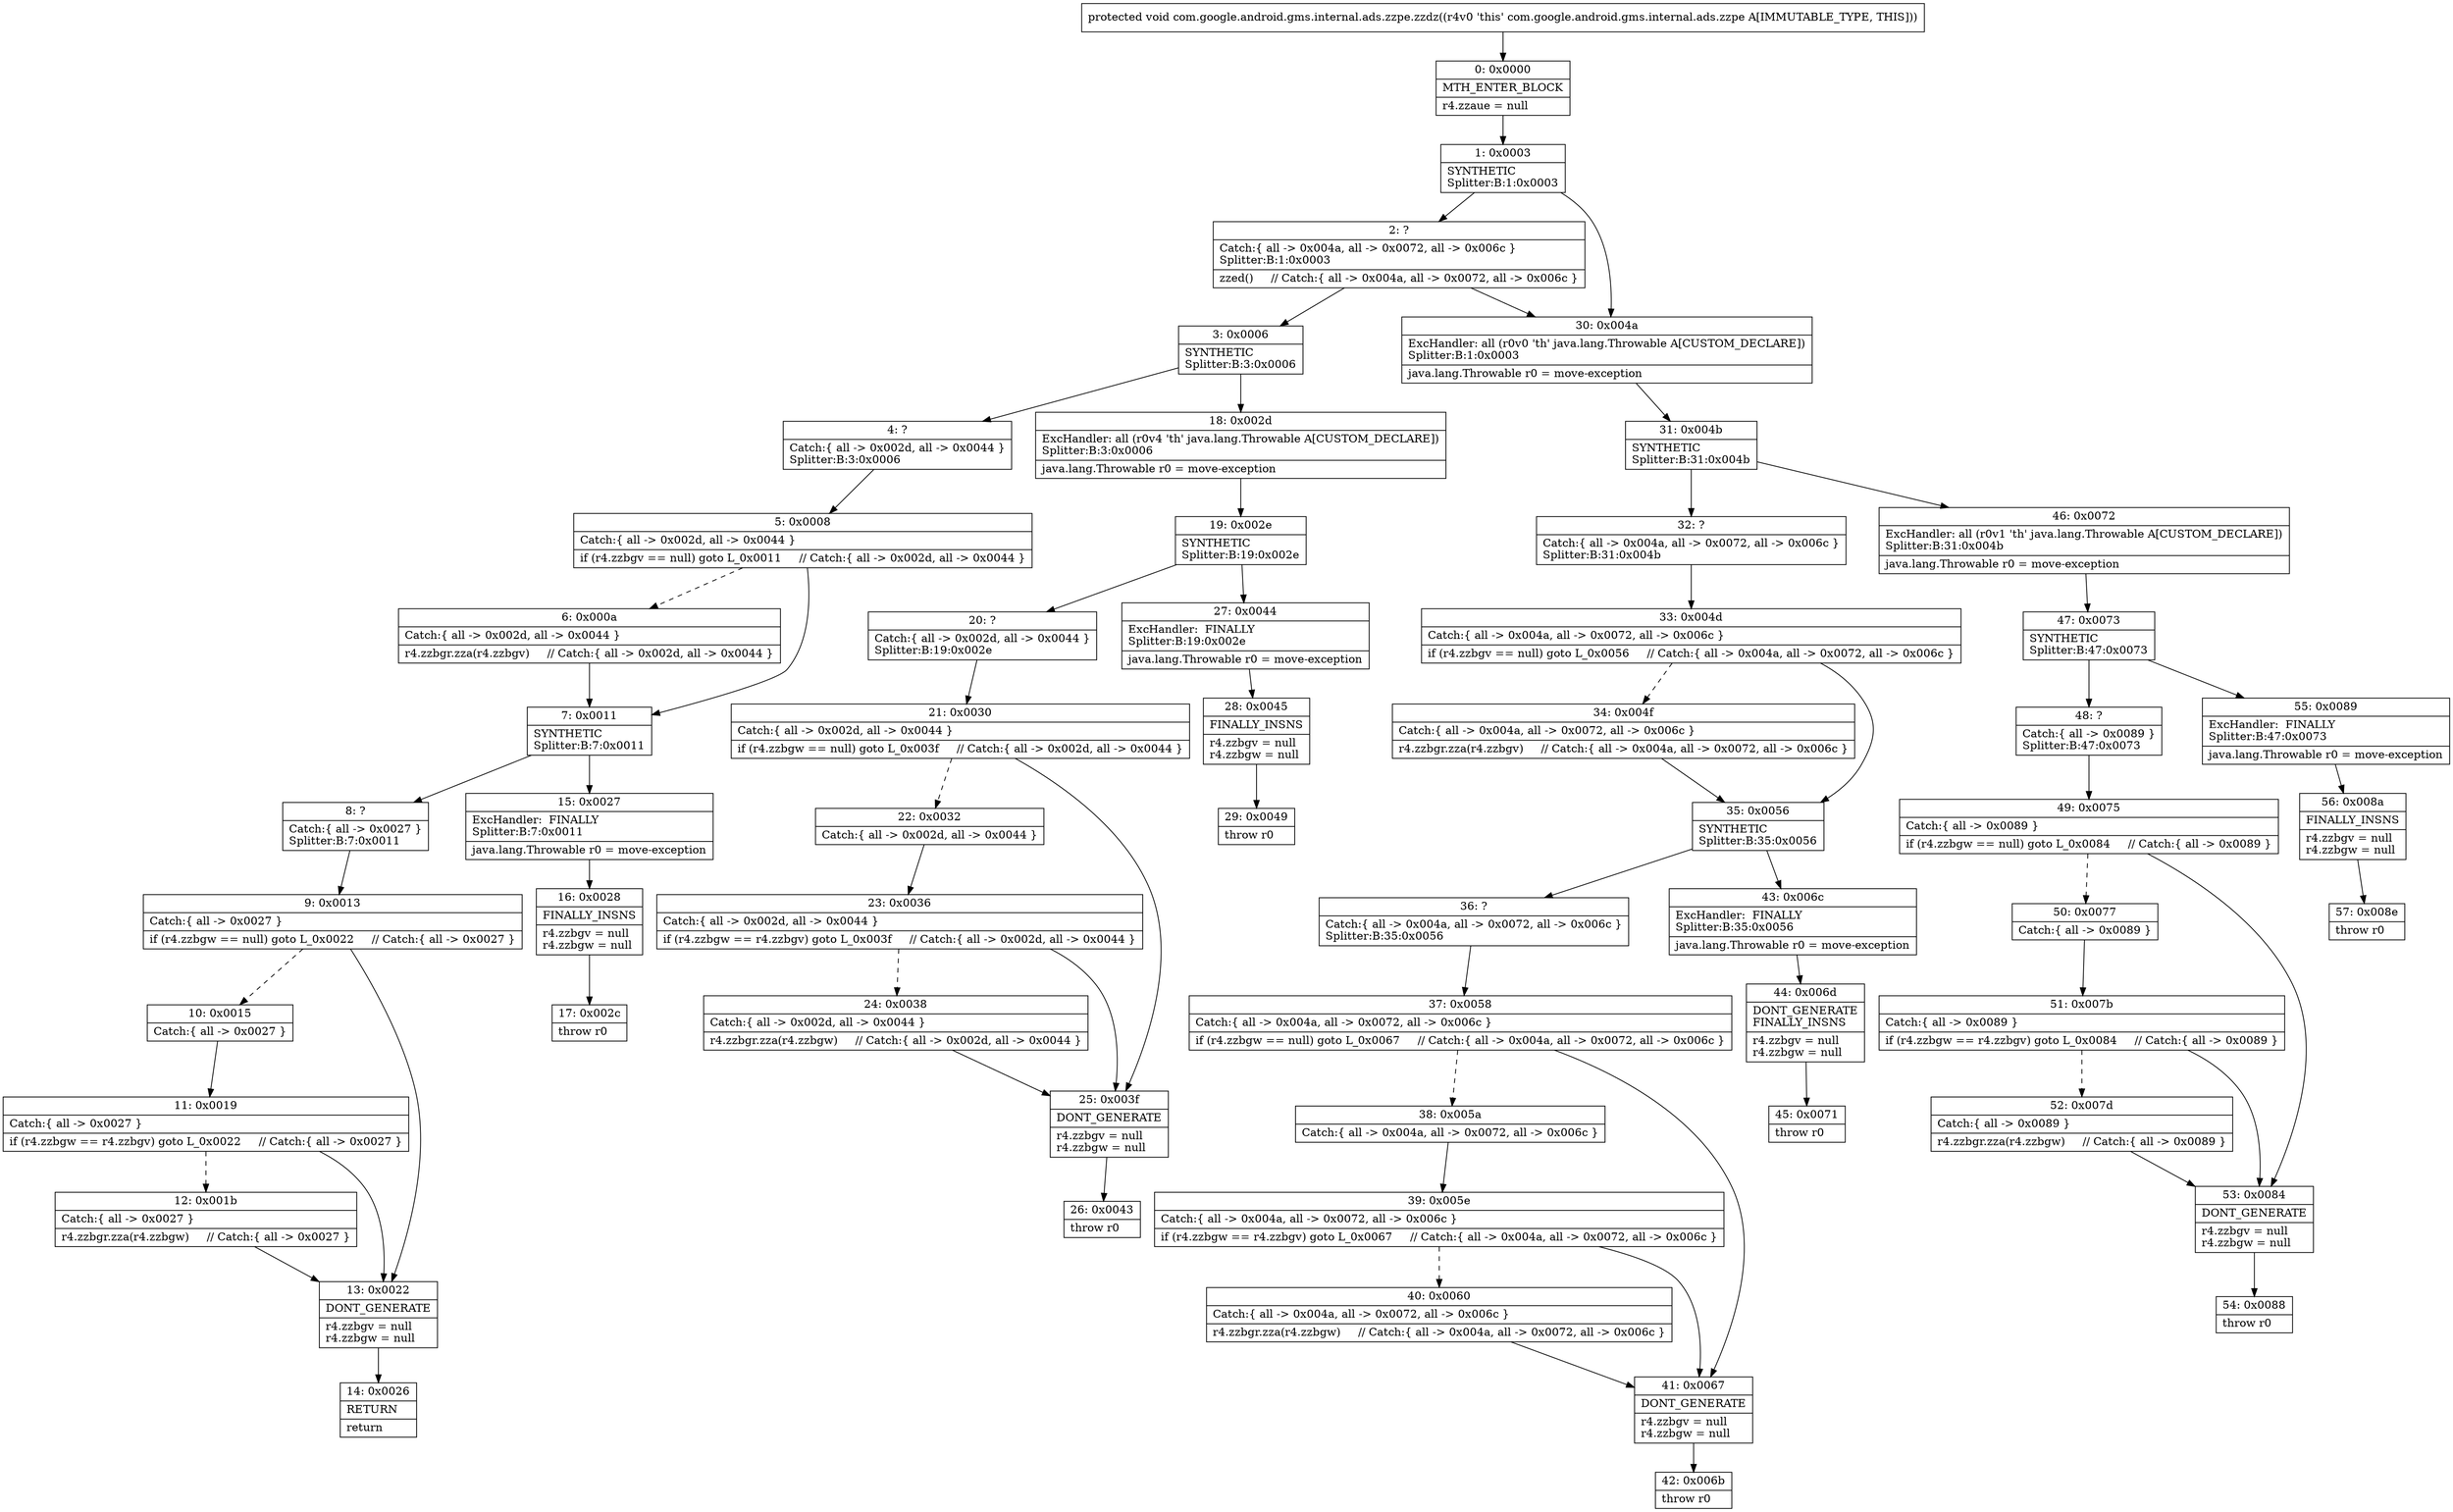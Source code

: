 digraph "CFG forcom.google.android.gms.internal.ads.zzpe.zzdz()V" {
Node_0 [shape=record,label="{0\:\ 0x0000|MTH_ENTER_BLOCK\l|r4.zzaue = null\l}"];
Node_1 [shape=record,label="{1\:\ 0x0003|SYNTHETIC\lSplitter:B:1:0x0003\l}"];
Node_2 [shape=record,label="{2\:\ ?|Catch:\{ all \-\> 0x004a, all \-\> 0x0072, all \-\> 0x006c \}\lSplitter:B:1:0x0003\l|zzed()     \/\/ Catch:\{ all \-\> 0x004a, all \-\> 0x0072, all \-\> 0x006c \}\l}"];
Node_3 [shape=record,label="{3\:\ 0x0006|SYNTHETIC\lSplitter:B:3:0x0006\l}"];
Node_4 [shape=record,label="{4\:\ ?|Catch:\{ all \-\> 0x002d, all \-\> 0x0044 \}\lSplitter:B:3:0x0006\l}"];
Node_5 [shape=record,label="{5\:\ 0x0008|Catch:\{ all \-\> 0x002d, all \-\> 0x0044 \}\l|if (r4.zzbgv == null) goto L_0x0011     \/\/ Catch:\{ all \-\> 0x002d, all \-\> 0x0044 \}\l}"];
Node_6 [shape=record,label="{6\:\ 0x000a|Catch:\{ all \-\> 0x002d, all \-\> 0x0044 \}\l|r4.zzbgr.zza(r4.zzbgv)     \/\/ Catch:\{ all \-\> 0x002d, all \-\> 0x0044 \}\l}"];
Node_7 [shape=record,label="{7\:\ 0x0011|SYNTHETIC\lSplitter:B:7:0x0011\l}"];
Node_8 [shape=record,label="{8\:\ ?|Catch:\{ all \-\> 0x0027 \}\lSplitter:B:7:0x0011\l}"];
Node_9 [shape=record,label="{9\:\ 0x0013|Catch:\{ all \-\> 0x0027 \}\l|if (r4.zzbgw == null) goto L_0x0022     \/\/ Catch:\{ all \-\> 0x0027 \}\l}"];
Node_10 [shape=record,label="{10\:\ 0x0015|Catch:\{ all \-\> 0x0027 \}\l}"];
Node_11 [shape=record,label="{11\:\ 0x0019|Catch:\{ all \-\> 0x0027 \}\l|if (r4.zzbgw == r4.zzbgv) goto L_0x0022     \/\/ Catch:\{ all \-\> 0x0027 \}\l}"];
Node_12 [shape=record,label="{12\:\ 0x001b|Catch:\{ all \-\> 0x0027 \}\l|r4.zzbgr.zza(r4.zzbgw)     \/\/ Catch:\{ all \-\> 0x0027 \}\l}"];
Node_13 [shape=record,label="{13\:\ 0x0022|DONT_GENERATE\l|r4.zzbgv = null\lr4.zzbgw = null\l}"];
Node_14 [shape=record,label="{14\:\ 0x0026|RETURN\l|return\l}"];
Node_15 [shape=record,label="{15\:\ 0x0027|ExcHandler:  FINALLY\lSplitter:B:7:0x0011\l|java.lang.Throwable r0 = move\-exception\l}"];
Node_16 [shape=record,label="{16\:\ 0x0028|FINALLY_INSNS\l|r4.zzbgv = null\lr4.zzbgw = null\l}"];
Node_17 [shape=record,label="{17\:\ 0x002c|throw r0\l}"];
Node_18 [shape=record,label="{18\:\ 0x002d|ExcHandler: all (r0v4 'th' java.lang.Throwable A[CUSTOM_DECLARE])\lSplitter:B:3:0x0006\l|java.lang.Throwable r0 = move\-exception\l}"];
Node_19 [shape=record,label="{19\:\ 0x002e|SYNTHETIC\lSplitter:B:19:0x002e\l}"];
Node_20 [shape=record,label="{20\:\ ?|Catch:\{ all \-\> 0x002d, all \-\> 0x0044 \}\lSplitter:B:19:0x002e\l}"];
Node_21 [shape=record,label="{21\:\ 0x0030|Catch:\{ all \-\> 0x002d, all \-\> 0x0044 \}\l|if (r4.zzbgw == null) goto L_0x003f     \/\/ Catch:\{ all \-\> 0x002d, all \-\> 0x0044 \}\l}"];
Node_22 [shape=record,label="{22\:\ 0x0032|Catch:\{ all \-\> 0x002d, all \-\> 0x0044 \}\l}"];
Node_23 [shape=record,label="{23\:\ 0x0036|Catch:\{ all \-\> 0x002d, all \-\> 0x0044 \}\l|if (r4.zzbgw == r4.zzbgv) goto L_0x003f     \/\/ Catch:\{ all \-\> 0x002d, all \-\> 0x0044 \}\l}"];
Node_24 [shape=record,label="{24\:\ 0x0038|Catch:\{ all \-\> 0x002d, all \-\> 0x0044 \}\l|r4.zzbgr.zza(r4.zzbgw)     \/\/ Catch:\{ all \-\> 0x002d, all \-\> 0x0044 \}\l}"];
Node_25 [shape=record,label="{25\:\ 0x003f|DONT_GENERATE\l|r4.zzbgv = null\lr4.zzbgw = null\l}"];
Node_26 [shape=record,label="{26\:\ 0x0043|throw r0\l}"];
Node_27 [shape=record,label="{27\:\ 0x0044|ExcHandler:  FINALLY\lSplitter:B:19:0x002e\l|java.lang.Throwable r0 = move\-exception\l}"];
Node_28 [shape=record,label="{28\:\ 0x0045|FINALLY_INSNS\l|r4.zzbgv = null\lr4.zzbgw = null\l}"];
Node_29 [shape=record,label="{29\:\ 0x0049|throw r0\l}"];
Node_30 [shape=record,label="{30\:\ 0x004a|ExcHandler: all (r0v0 'th' java.lang.Throwable A[CUSTOM_DECLARE])\lSplitter:B:1:0x0003\l|java.lang.Throwable r0 = move\-exception\l}"];
Node_31 [shape=record,label="{31\:\ 0x004b|SYNTHETIC\lSplitter:B:31:0x004b\l}"];
Node_32 [shape=record,label="{32\:\ ?|Catch:\{ all \-\> 0x004a, all \-\> 0x0072, all \-\> 0x006c \}\lSplitter:B:31:0x004b\l}"];
Node_33 [shape=record,label="{33\:\ 0x004d|Catch:\{ all \-\> 0x004a, all \-\> 0x0072, all \-\> 0x006c \}\l|if (r4.zzbgv == null) goto L_0x0056     \/\/ Catch:\{ all \-\> 0x004a, all \-\> 0x0072, all \-\> 0x006c \}\l}"];
Node_34 [shape=record,label="{34\:\ 0x004f|Catch:\{ all \-\> 0x004a, all \-\> 0x0072, all \-\> 0x006c \}\l|r4.zzbgr.zza(r4.zzbgv)     \/\/ Catch:\{ all \-\> 0x004a, all \-\> 0x0072, all \-\> 0x006c \}\l}"];
Node_35 [shape=record,label="{35\:\ 0x0056|SYNTHETIC\lSplitter:B:35:0x0056\l}"];
Node_36 [shape=record,label="{36\:\ ?|Catch:\{ all \-\> 0x004a, all \-\> 0x0072, all \-\> 0x006c \}\lSplitter:B:35:0x0056\l}"];
Node_37 [shape=record,label="{37\:\ 0x0058|Catch:\{ all \-\> 0x004a, all \-\> 0x0072, all \-\> 0x006c \}\l|if (r4.zzbgw == null) goto L_0x0067     \/\/ Catch:\{ all \-\> 0x004a, all \-\> 0x0072, all \-\> 0x006c \}\l}"];
Node_38 [shape=record,label="{38\:\ 0x005a|Catch:\{ all \-\> 0x004a, all \-\> 0x0072, all \-\> 0x006c \}\l}"];
Node_39 [shape=record,label="{39\:\ 0x005e|Catch:\{ all \-\> 0x004a, all \-\> 0x0072, all \-\> 0x006c \}\l|if (r4.zzbgw == r4.zzbgv) goto L_0x0067     \/\/ Catch:\{ all \-\> 0x004a, all \-\> 0x0072, all \-\> 0x006c \}\l}"];
Node_40 [shape=record,label="{40\:\ 0x0060|Catch:\{ all \-\> 0x004a, all \-\> 0x0072, all \-\> 0x006c \}\l|r4.zzbgr.zza(r4.zzbgw)     \/\/ Catch:\{ all \-\> 0x004a, all \-\> 0x0072, all \-\> 0x006c \}\l}"];
Node_41 [shape=record,label="{41\:\ 0x0067|DONT_GENERATE\l|r4.zzbgv = null\lr4.zzbgw = null\l}"];
Node_42 [shape=record,label="{42\:\ 0x006b|throw r0\l}"];
Node_43 [shape=record,label="{43\:\ 0x006c|ExcHandler:  FINALLY\lSplitter:B:35:0x0056\l|java.lang.Throwable r0 = move\-exception\l}"];
Node_44 [shape=record,label="{44\:\ 0x006d|DONT_GENERATE\lFINALLY_INSNS\l|r4.zzbgv = null\lr4.zzbgw = null\l}"];
Node_45 [shape=record,label="{45\:\ 0x0071|throw r0\l}"];
Node_46 [shape=record,label="{46\:\ 0x0072|ExcHandler: all (r0v1 'th' java.lang.Throwable A[CUSTOM_DECLARE])\lSplitter:B:31:0x004b\l|java.lang.Throwable r0 = move\-exception\l}"];
Node_47 [shape=record,label="{47\:\ 0x0073|SYNTHETIC\lSplitter:B:47:0x0073\l}"];
Node_48 [shape=record,label="{48\:\ ?|Catch:\{ all \-\> 0x0089 \}\lSplitter:B:47:0x0073\l}"];
Node_49 [shape=record,label="{49\:\ 0x0075|Catch:\{ all \-\> 0x0089 \}\l|if (r4.zzbgw == null) goto L_0x0084     \/\/ Catch:\{ all \-\> 0x0089 \}\l}"];
Node_50 [shape=record,label="{50\:\ 0x0077|Catch:\{ all \-\> 0x0089 \}\l}"];
Node_51 [shape=record,label="{51\:\ 0x007b|Catch:\{ all \-\> 0x0089 \}\l|if (r4.zzbgw == r4.zzbgv) goto L_0x0084     \/\/ Catch:\{ all \-\> 0x0089 \}\l}"];
Node_52 [shape=record,label="{52\:\ 0x007d|Catch:\{ all \-\> 0x0089 \}\l|r4.zzbgr.zza(r4.zzbgw)     \/\/ Catch:\{ all \-\> 0x0089 \}\l}"];
Node_53 [shape=record,label="{53\:\ 0x0084|DONT_GENERATE\l|r4.zzbgv = null\lr4.zzbgw = null\l}"];
Node_54 [shape=record,label="{54\:\ 0x0088|throw r0\l}"];
Node_55 [shape=record,label="{55\:\ 0x0089|ExcHandler:  FINALLY\lSplitter:B:47:0x0073\l|java.lang.Throwable r0 = move\-exception\l}"];
Node_56 [shape=record,label="{56\:\ 0x008a|FINALLY_INSNS\l|r4.zzbgv = null\lr4.zzbgw = null\l}"];
Node_57 [shape=record,label="{57\:\ 0x008e|throw r0\l}"];
MethodNode[shape=record,label="{protected void com.google.android.gms.internal.ads.zzpe.zzdz((r4v0 'this' com.google.android.gms.internal.ads.zzpe A[IMMUTABLE_TYPE, THIS])) }"];
MethodNode -> Node_0;
Node_0 -> Node_1;
Node_1 -> Node_2;
Node_1 -> Node_30;
Node_2 -> Node_3;
Node_2 -> Node_30;
Node_3 -> Node_4;
Node_3 -> Node_18;
Node_4 -> Node_5;
Node_5 -> Node_6[style=dashed];
Node_5 -> Node_7;
Node_6 -> Node_7;
Node_7 -> Node_8;
Node_7 -> Node_15;
Node_8 -> Node_9;
Node_9 -> Node_10[style=dashed];
Node_9 -> Node_13;
Node_10 -> Node_11;
Node_11 -> Node_12[style=dashed];
Node_11 -> Node_13;
Node_12 -> Node_13;
Node_13 -> Node_14;
Node_15 -> Node_16;
Node_16 -> Node_17;
Node_18 -> Node_19;
Node_19 -> Node_20;
Node_19 -> Node_27;
Node_20 -> Node_21;
Node_21 -> Node_22[style=dashed];
Node_21 -> Node_25;
Node_22 -> Node_23;
Node_23 -> Node_24[style=dashed];
Node_23 -> Node_25;
Node_24 -> Node_25;
Node_25 -> Node_26;
Node_27 -> Node_28;
Node_28 -> Node_29;
Node_30 -> Node_31;
Node_31 -> Node_32;
Node_31 -> Node_46;
Node_32 -> Node_33;
Node_33 -> Node_34[style=dashed];
Node_33 -> Node_35;
Node_34 -> Node_35;
Node_35 -> Node_36;
Node_35 -> Node_43;
Node_36 -> Node_37;
Node_37 -> Node_38[style=dashed];
Node_37 -> Node_41;
Node_38 -> Node_39;
Node_39 -> Node_40[style=dashed];
Node_39 -> Node_41;
Node_40 -> Node_41;
Node_41 -> Node_42;
Node_43 -> Node_44;
Node_44 -> Node_45;
Node_46 -> Node_47;
Node_47 -> Node_48;
Node_47 -> Node_55;
Node_48 -> Node_49;
Node_49 -> Node_50[style=dashed];
Node_49 -> Node_53;
Node_50 -> Node_51;
Node_51 -> Node_52[style=dashed];
Node_51 -> Node_53;
Node_52 -> Node_53;
Node_53 -> Node_54;
Node_55 -> Node_56;
Node_56 -> Node_57;
}

